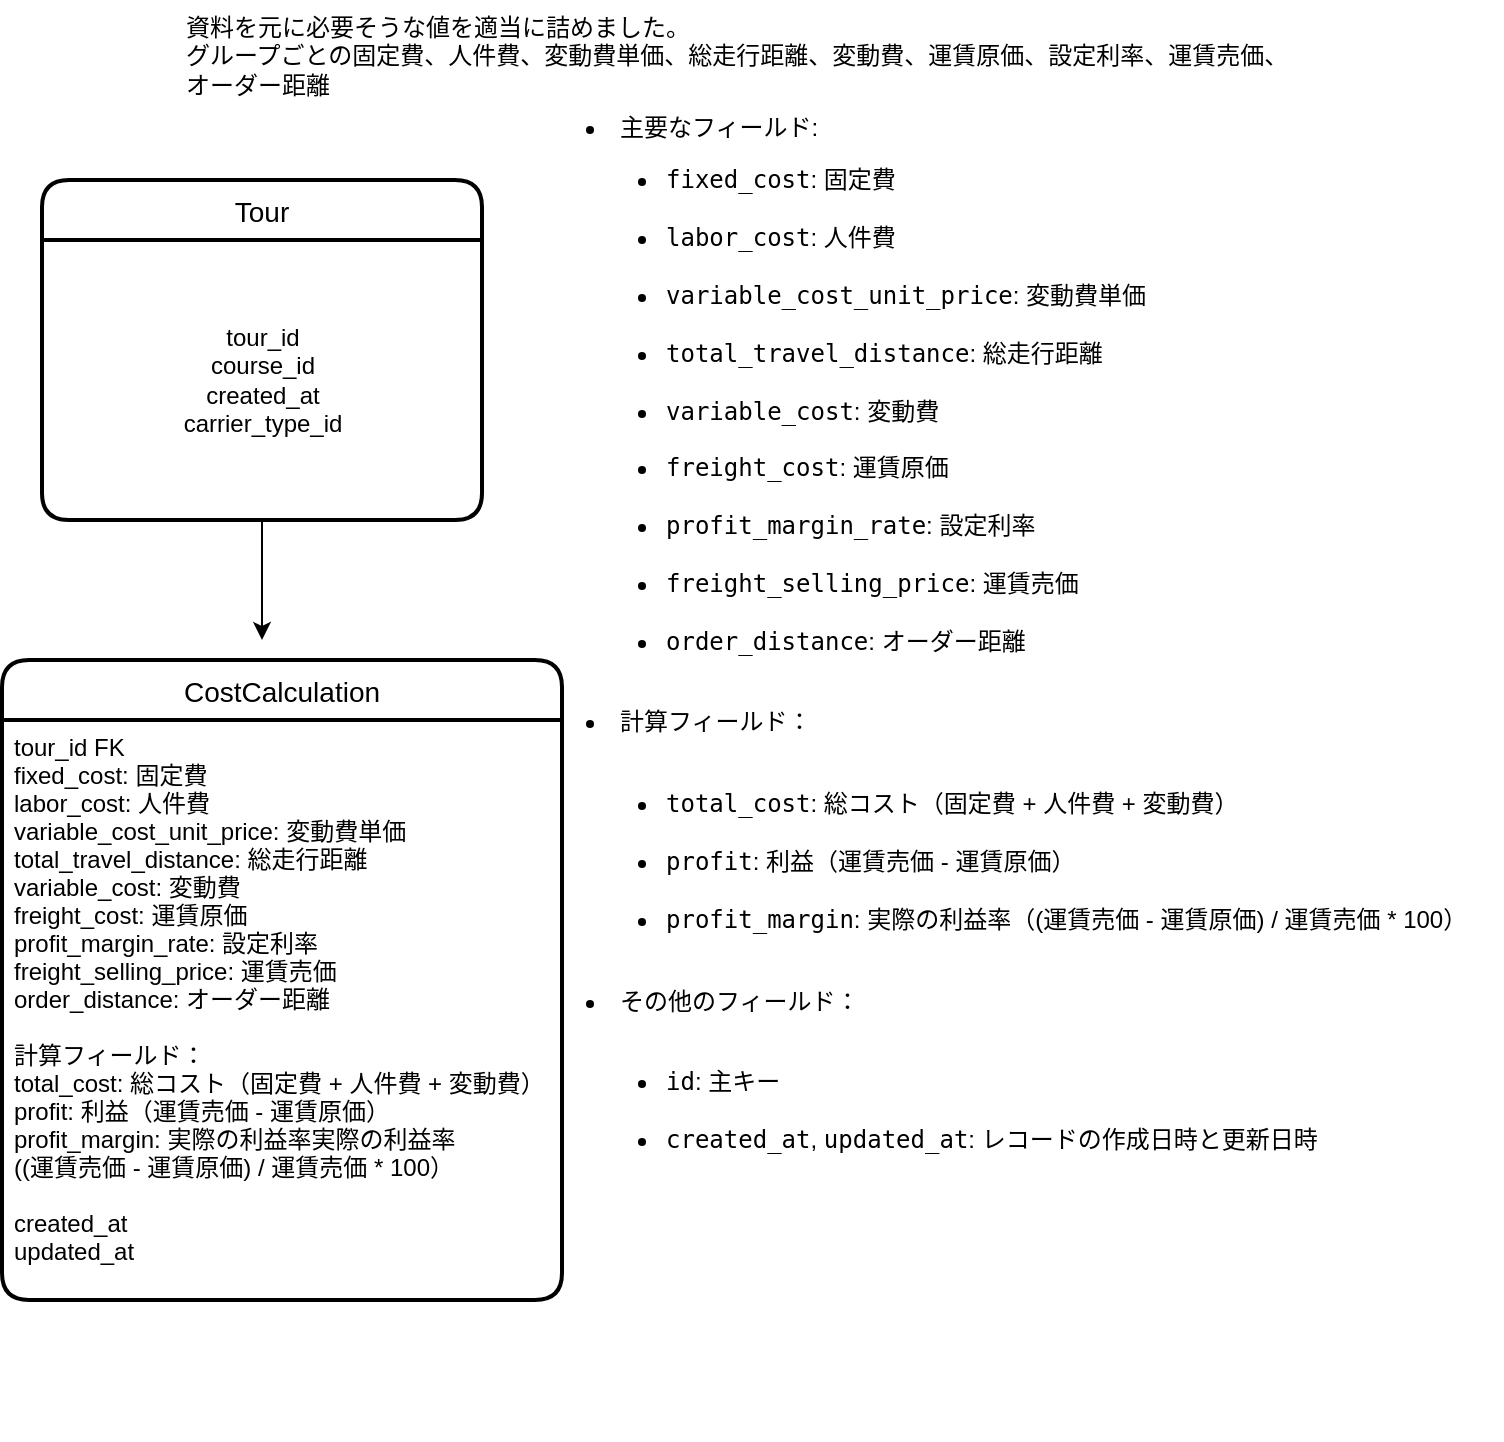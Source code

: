 <mxfile>
    <diagram id="5LNCb3OftYaiIQ4l_5bT" name="ページ1">
        <mxGraphModel dx="462" dy="551" grid="1" gridSize="10" guides="1" tooltips="1" connect="1" arrows="1" fold="1" page="1" pageScale="1" pageWidth="827" pageHeight="1169" math="0" shadow="0">
            <root>
                <mxCell id="0"/>
                <mxCell id="1" parent="0"/>
                <mxCell id="89" value="Tour" style="swimlane;childLayout=stackLayout;horizontal=1;startSize=30;horizontalStack=0;rounded=1;fontSize=14;fontStyle=0;strokeWidth=2;resizeParent=0;resizeLast=1;shadow=0;dashed=0;align=center;" parent="1" vertex="1">
                    <mxGeometry x="80" y="120" width="220" height="170" as="geometry"/>
                </mxCell>
                <mxCell id="93" value="tour_id&lt;br&gt;course_id&lt;br&gt;created_at&lt;br&gt;carrier_type_id" style="text;html=1;align=center;verticalAlign=middle;resizable=0;points=[];autosize=1;strokeColor=none;fillColor=none;" parent="89" vertex="1">
                    <mxGeometry y="30" width="220" height="140" as="geometry"/>
                </mxCell>
                <mxCell id="94" value="CostCalculation" style="swimlane;childLayout=stackLayout;horizontal=1;startSize=30;horizontalStack=0;rounded=1;fontSize=14;fontStyle=0;strokeWidth=2;resizeParent=0;resizeLast=1;shadow=0;dashed=0;align=center;" parent="1" vertex="1">
                    <mxGeometry x="60" y="360" width="280" height="320" as="geometry"/>
                </mxCell>
                <mxCell id="95" value="tour_id FK&#10;fixed_cost: 固定費&#10;labor_cost: 人件費&#10;variable_cost_unit_price: 変動費単価&#10;total_travel_distance: 総走行距離&#10;variable_cost: 変動費&#10;freight_cost: 運賃原価&#10;profit_margin_rate: 設定利率&#10;freight_selling_price: 運賃売価&#10;order_distance: オーダー距離&#10;&#10;計算フィールド：&#10;total_cost: 総コスト（固定費 + 人件費 + 変動費）&#10;profit: 利益（運賃売価 - 運賃原価）&#10;profit_margin: 実際の利益率実際の利益率&#10;((運賃売価 - 運賃原価) / 運賃売価 * 100）&#10;&#10;created_at&#10;updated_at&#10;" style="align=left;strokeColor=none;fillColor=none;spacingLeft=4;fontSize=12;verticalAlign=top;resizable=0;rotatable=0;part=1;" parent="94" vertex="1">
                    <mxGeometry y="30" width="280" height="290" as="geometry"/>
                </mxCell>
                <mxCell id="96" value="資料を元に必要そうな値を適当に詰めました。&lt;br&gt;グループごとの固定費、人件費、変動費単価、総走行距離、変動費、運賃原価、設定利率、運賃売価、オーダー距離" style="text;whiteSpace=wrap;html=1;" parent="1" vertex="1">
                    <mxGeometry x="150" y="30" width="560" height="70" as="geometry"/>
                </mxCell>
                <mxCell id="98" value="" style="edgeStyle=none;html=1;" parent="1" source="93" edge="1">
                    <mxGeometry relative="1" as="geometry">
                        <mxPoint x="190" y="350" as="targetPoint"/>
                    </mxGeometry>
                </mxCell>
                <mxCell id="100" value="&lt;li class=&quot;whitespace-normal break-words&quot;&gt;主要なフィールド:&lt;ul depth=&quot;1&quot; class=&quot;-mt-1 list-disc space-y-2 pl-8&quot;&gt;&lt;li class=&quot;whitespace-normal break-words&quot;&gt;&lt;code class=&quot;bg-bg-300 text-accent-secondary-000 whitespace-pre-wrap rounded-[0.3rem] px-1 py-px text-[0.95em]&quot;&gt;fixed_cost&lt;/code&gt;: 固定費&lt;/li&gt;&lt;br&gt;&lt;li class=&quot;whitespace-normal break-words&quot;&gt;&lt;code class=&quot;bg-bg-300 text-accent-secondary-000 whitespace-pre-wrap rounded-[0.3rem] px-1 py-px text-[0.95em]&quot;&gt;labor_cost&lt;/code&gt;: 人件費&lt;/li&gt;&lt;br&gt;&lt;li class=&quot;whitespace-normal break-words&quot;&gt;&lt;code class=&quot;bg-bg-300 text-accent-secondary-000 whitespace-pre-wrap rounded-[0.3rem] px-1 py-px text-[0.95em]&quot;&gt;variable_cost_unit_price&lt;/code&gt;: 変動費単価&lt;/li&gt;&lt;br&gt;&lt;li class=&quot;whitespace-normal break-words&quot;&gt;&lt;code class=&quot;bg-bg-300 text-accent-secondary-000 whitespace-pre-wrap rounded-[0.3rem] px-1 py-px text-[0.95em]&quot;&gt;total_travel_distance&lt;/code&gt;: 総走行距離&lt;/li&gt;&lt;br&gt;&lt;li class=&quot;whitespace-normal break-words&quot;&gt;&lt;code class=&quot;bg-bg-300 text-accent-secondary-000 whitespace-pre-wrap rounded-[0.3rem] px-1 py-px text-[0.95em]&quot;&gt;variable_cost&lt;/code&gt;: 変動費&lt;/li&gt;&lt;br&gt;&lt;li class=&quot;whitespace-normal break-words&quot;&gt;&lt;code class=&quot;bg-bg-300 text-accent-secondary-000 whitespace-pre-wrap rounded-[0.3rem] px-1 py-px text-[0.95em]&quot;&gt;freight_cost&lt;/code&gt;: 運賃原価&lt;/li&gt;&lt;br&gt;&lt;li class=&quot;whitespace-normal break-words&quot;&gt;&lt;code class=&quot;bg-bg-300 text-accent-secondary-000 whitespace-pre-wrap rounded-[0.3rem] px-1 py-px text-[0.95em]&quot;&gt;profit_margin_rate&lt;/code&gt;: 設定利率&lt;/li&gt;&lt;br&gt;&lt;li class=&quot;whitespace-normal break-words&quot;&gt;&lt;code class=&quot;bg-bg-300 text-accent-secondary-000 whitespace-pre-wrap rounded-[0.3rem] px-1 py-px text-[0.95em]&quot;&gt;freight_selling_price&lt;/code&gt;: 運賃売価&lt;/li&gt;&lt;br&gt;&lt;li class=&quot;whitespace-normal break-words&quot;&gt;&lt;code class=&quot;bg-bg-300 text-accent-secondary-000 whitespace-pre-wrap rounded-[0.3rem] px-1 py-px text-[0.95em]&quot;&gt;order_distance&lt;/code&gt;: オーダー距離&lt;/li&gt;&lt;/ul&gt;&lt;/li&gt;&lt;br&gt;&lt;li class=&quot;whitespace-normal break-words&quot;&gt;計算フィールド：&lt;br&gt;&lt;ul depth=&quot;1&quot; class=&quot;-mt-1 list-disc space-y-2 pl-8&quot;&gt;&lt;br&gt;&lt;li class=&quot;whitespace-normal break-words&quot;&gt;&lt;code class=&quot;bg-bg-300 text-accent-secondary-000 whitespace-pre-wrap rounded-[0.3rem] px-1 py-px text-[0.95em]&quot;&gt;total_cost&lt;/code&gt;: 総コスト（固定費 + 人件費 + 変動費）&lt;/li&gt;&lt;br&gt;&lt;li class=&quot;whitespace-normal break-words&quot;&gt;&lt;code class=&quot;bg-bg-300 text-accent-secondary-000 whitespace-pre-wrap rounded-[0.3rem] px-1 py-px text-[0.95em]&quot;&gt;profit&lt;/code&gt;: 利益（運賃売価 - 運賃原価）&lt;/li&gt;&lt;br&gt;&lt;li class=&quot;whitespace-normal break-words&quot;&gt;&lt;code class=&quot;bg-bg-300 text-accent-secondary-000 whitespace-pre-wrap rounded-[0.3rem] px-1 py-px text-[0.95em]&quot;&gt;profit_margin&lt;/code&gt;: 実際の利益率（(運賃売価 - 運賃原価) / 運賃売価 * 100）&lt;/li&gt;&lt;/ul&gt;&lt;/li&gt;&lt;br&gt;&lt;li class=&quot;whitespace-normal break-words&quot;&gt;その他のフィールド：&lt;br&gt;&lt;ul depth=&quot;1&quot; class=&quot;-mt-1 list-disc space-y-2 pl-8&quot;&gt;&lt;br&gt;&lt;li class=&quot;whitespace-normal break-words&quot;&gt;&lt;code class=&quot;bg-bg-300 text-accent-secondary-000 whitespace-pre-wrap rounded-[0.3rem] px-1 py-px text-[0.95em]&quot;&gt;id&lt;/code&gt;: 主キー&lt;/li&gt;&lt;br&gt;&lt;li class=&quot;whitespace-normal break-words&quot;&gt;&lt;code class=&quot;bg-bg-300 text-accent-secondary-000 whitespace-pre-wrap rounded-[0.3rem] px-1 py-px text-[0.95em]&quot;&gt;created_at&lt;/code&gt;, &lt;code class=&quot;bg-bg-300 text-accent-secondary-000 whitespace-pre-wrap rounded-[0.3rem] px-1 py-px text-[0.95em]&quot;&gt;updated_at&lt;/code&gt;: レコードの作成日時と更新日時&lt;/li&gt;&lt;/ul&gt;&lt;/li&gt;" style="text;whiteSpace=wrap;html=1;" parent="1" vertex="1">
                    <mxGeometry x="350" y="80" width="460" height="670" as="geometry"/>
                </mxCell>
            </root>
        </mxGraphModel>
    </diagram>
</mxfile>
